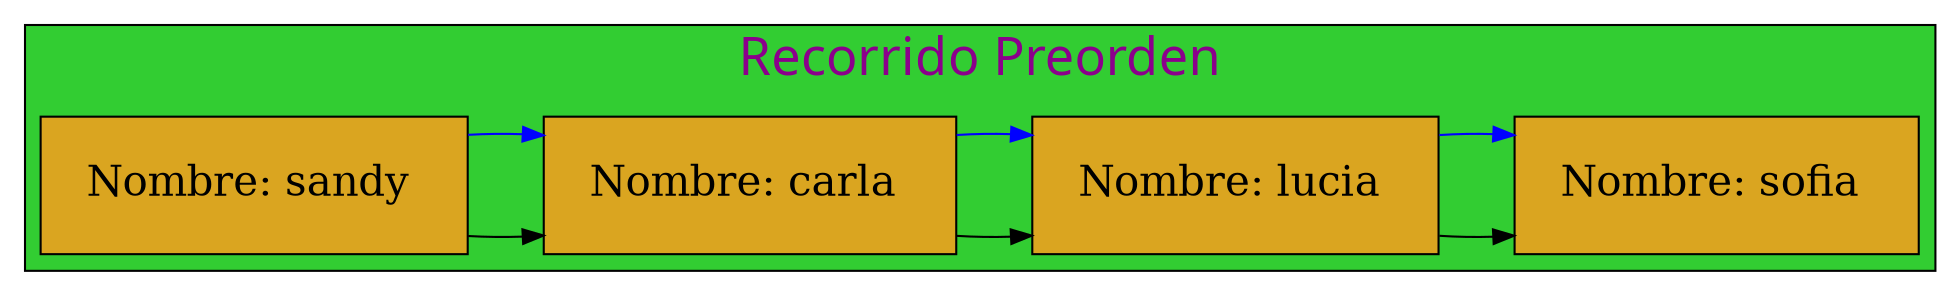 digraph Preorden_Traversal{

graph[ranksep= "0.5",nodesep= "0.5"];subgraph cluster_4{

label="Recorrido Preorden";
labelloc=t;
fontcolor=magenta4;
fontname=algerian;
fontsize=25;
style=filled;
fillcolor=limegreen;

node[margin=0.3 shape=box style=filled fontcolor=black fillcolor=goldenrod fontsize=20];
{rank=same;

25770483664[label="Nombre: sandy " ];
25770483920[label="Nombre: carla " ];
25770483392[label="Nombre: lucia " ];
25770483232[label="Nombre: sofia " ];
};
25770483664 -> 25770483920 -> 25770483392 -> 25770483232 25770483664 -> 25770483920 -> 25770483392 -> 25770483232 

[color=blue ];
}

}
